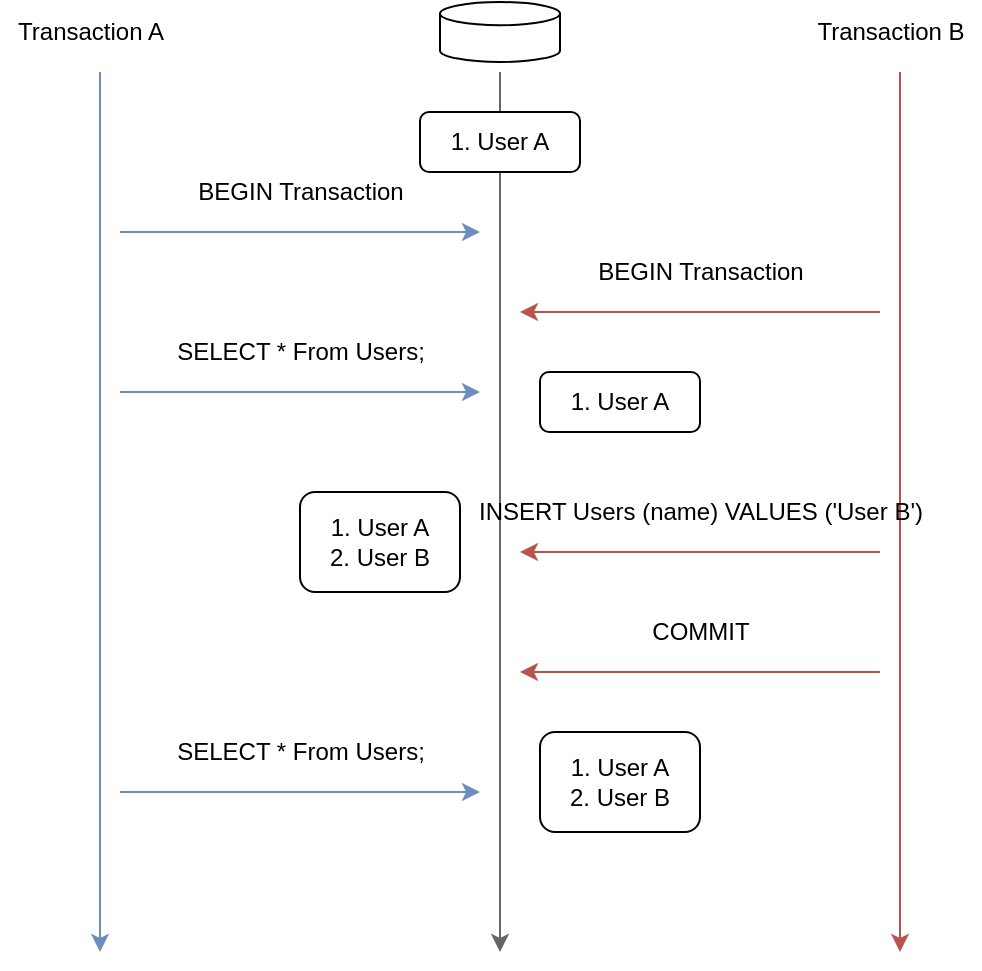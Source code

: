 <mxfile>
    <diagram id="3Pf2HogiruGGhZbKJb14" name="Page-1">
        <mxGraphModel dx="1002" dy="482" grid="1" gridSize="10" guides="1" tooltips="1" connect="1" arrows="1" fold="1" page="1" pageScale="1" pageWidth="827" pageHeight="1169" background="#ffffff" math="0" shadow="0">
            <root>
                <mxCell id="0"/>
                <mxCell id="1" parent="0"/>
                <mxCell id="2" value="" style="endArrow=classic;html=1;fillColor=#dae8fc;strokeColor=#6c8ebf;" parent="1" edge="1">
                    <mxGeometry width="50" height="50" relative="1" as="geometry">
                        <mxPoint x="80" y="80" as="sourcePoint"/>
                        <mxPoint x="80" y="520" as="targetPoint"/>
                    </mxGeometry>
                </mxCell>
                <mxCell id="3" value="" style="endArrow=classic;html=1;fillColor=#f8cecc;strokeColor=#b85450;" parent="1" edge="1">
                    <mxGeometry width="50" height="50" relative="1" as="geometry">
                        <mxPoint x="480" y="80" as="sourcePoint"/>
                        <mxPoint x="480" y="520" as="targetPoint"/>
                    </mxGeometry>
                </mxCell>
                <mxCell id="4" value="Transaction A" style="text;html=1;align=center;verticalAlign=middle;resizable=0;points=[];autosize=1;fontColor=#000000;" parent="1" vertex="1">
                    <mxGeometry x="30" y="50" width="90" height="20" as="geometry"/>
                </mxCell>
                <mxCell id="5" value="Transaction B" style="text;html=1;align=center;verticalAlign=middle;resizable=0;points=[];autosize=1;fontColor=#000000;" parent="1" vertex="1">
                    <mxGeometry x="430" y="50" width="90" height="20" as="geometry"/>
                </mxCell>
                <mxCell id="7" value="" style="endArrow=classic;html=1;fillColor=#f5f5f5;strokeColor=#666666;" parent="1" edge="1">
                    <mxGeometry width="50" height="50" relative="1" as="geometry">
                        <mxPoint x="280" y="80" as="sourcePoint"/>
                        <mxPoint x="280" y="520" as="targetPoint"/>
                    </mxGeometry>
                </mxCell>
                <mxCell id="8" value="" style="shape=cylinder3;whiteSpace=wrap;html=1;boundedLbl=1;backgroundOutline=1;size=5.804;" parent="1" vertex="1">
                    <mxGeometry x="250" y="45" width="60" height="30" as="geometry"/>
                </mxCell>
                <mxCell id="6" value="1. User A" style="rounded=1;whiteSpace=wrap;html=1;" parent="1" vertex="1">
                    <mxGeometry x="240" y="100" width="80" height="30" as="geometry"/>
                </mxCell>
                <mxCell id="10" value="" style="endArrow=classic;html=1;fillColor=#dae8fc;strokeColor=#6c8ebf;" parent="1" edge="1">
                    <mxGeometry width="50" height="50" relative="1" as="geometry">
                        <mxPoint x="90" y="160" as="sourcePoint"/>
                        <mxPoint x="270" y="160" as="targetPoint"/>
                    </mxGeometry>
                </mxCell>
                <mxCell id="11" value="BEGIN Transaction" style="text;html=1;align=center;verticalAlign=middle;resizable=0;points=[];autosize=1;fontColor=#000000;" parent="1" vertex="1">
                    <mxGeometry x="120" y="130" width="120" height="20" as="geometry"/>
                </mxCell>
                <mxCell id="13" value="SELECT * From Users;" style="text;html=1;align=center;verticalAlign=middle;resizable=0;points=[];autosize=1;fontColor=#000000;" parent="1" vertex="1">
                    <mxGeometry x="110" y="210" width="140" height="20" as="geometry"/>
                </mxCell>
                <mxCell id="14" value="" style="endArrow=classic;html=1;fillColor=#dae8fc;strokeColor=#6c8ebf;" parent="1" edge="1">
                    <mxGeometry width="50" height="50" relative="1" as="geometry">
                        <mxPoint x="90" y="240" as="sourcePoint"/>
                        <mxPoint x="270" y="240" as="targetPoint"/>
                    </mxGeometry>
                </mxCell>
                <mxCell id="16" value="" style="endArrow=classic;html=1;fillColor=#f8cecc;strokeColor=#b85450;" parent="1" edge="1">
                    <mxGeometry width="50" height="50" relative="1" as="geometry">
                        <mxPoint x="470" y="200" as="sourcePoint"/>
                        <mxPoint x="290" y="200" as="targetPoint"/>
                    </mxGeometry>
                </mxCell>
                <mxCell id="17" value="BEGIN Transaction" style="text;html=1;align=center;verticalAlign=middle;resizable=0;points=[];autosize=1;fontColor=#000000;" parent="1" vertex="1">
                    <mxGeometry x="320" y="170" width="120" height="20" as="geometry"/>
                </mxCell>
                <mxCell id="18" value="" style="endArrow=classic;html=1;fillColor=#f8cecc;strokeColor=#b85450;" parent="1" edge="1">
                    <mxGeometry width="50" height="50" relative="1" as="geometry">
                        <mxPoint x="470" y="320" as="sourcePoint"/>
                        <mxPoint x="290" y="320" as="targetPoint"/>
                    </mxGeometry>
                </mxCell>
                <mxCell id="19" value="INSERT Users (name) VALUES ('User B')" style="text;html=1;align=center;verticalAlign=middle;resizable=0;points=[];autosize=1;fontColor=#000000;" parent="1" vertex="1">
                    <mxGeometry x="260" y="290" width="240" height="20" as="geometry"/>
                </mxCell>
                <mxCell id="20" value="1. User A&lt;br&gt;2. User B" style="rounded=1;whiteSpace=wrap;html=1;" parent="1" vertex="1">
                    <mxGeometry x="180" y="290" width="80" height="50" as="geometry"/>
                </mxCell>
                <mxCell id="24" value="1. User A" style="rounded=1;whiteSpace=wrap;html=1;" parent="1" vertex="1">
                    <mxGeometry x="300" y="230" width="80" height="30" as="geometry"/>
                </mxCell>
                <mxCell id="29" value="" style="endArrow=classic;html=1;fillColor=#f8cecc;strokeColor=#b85450;" parent="1" edge="1">
                    <mxGeometry width="50" height="50" relative="1" as="geometry">
                        <mxPoint x="470" y="380" as="sourcePoint"/>
                        <mxPoint x="290" y="380" as="targetPoint"/>
                    </mxGeometry>
                </mxCell>
                <mxCell id="30" value="COMMIT" style="text;html=1;align=center;verticalAlign=middle;resizable=0;points=[];autosize=1;fontColor=#000000;" parent="1" vertex="1">
                    <mxGeometry x="350" y="350" width="60" height="20" as="geometry"/>
                </mxCell>
                <mxCell id="31" value="SELECT * From Users;" style="text;html=1;align=center;verticalAlign=middle;resizable=0;points=[];autosize=1;fontColor=#000000;" parent="1" vertex="1">
                    <mxGeometry x="110" y="410" width="140" height="20" as="geometry"/>
                </mxCell>
                <mxCell id="32" value="" style="endArrow=classic;html=1;fillColor=#dae8fc;strokeColor=#6c8ebf;" parent="1" edge="1">
                    <mxGeometry width="50" height="50" relative="1" as="geometry">
                        <mxPoint x="90" y="440" as="sourcePoint"/>
                        <mxPoint x="270" y="440" as="targetPoint"/>
                    </mxGeometry>
                </mxCell>
                <mxCell id="33" value="1. User A&lt;br&gt;2. User B" style="rounded=1;whiteSpace=wrap;html=1;" parent="1" vertex="1">
                    <mxGeometry x="300" y="410" width="80" height="50" as="geometry"/>
                </mxCell>
            </root>
        </mxGraphModel>
    </diagram>
</mxfile>